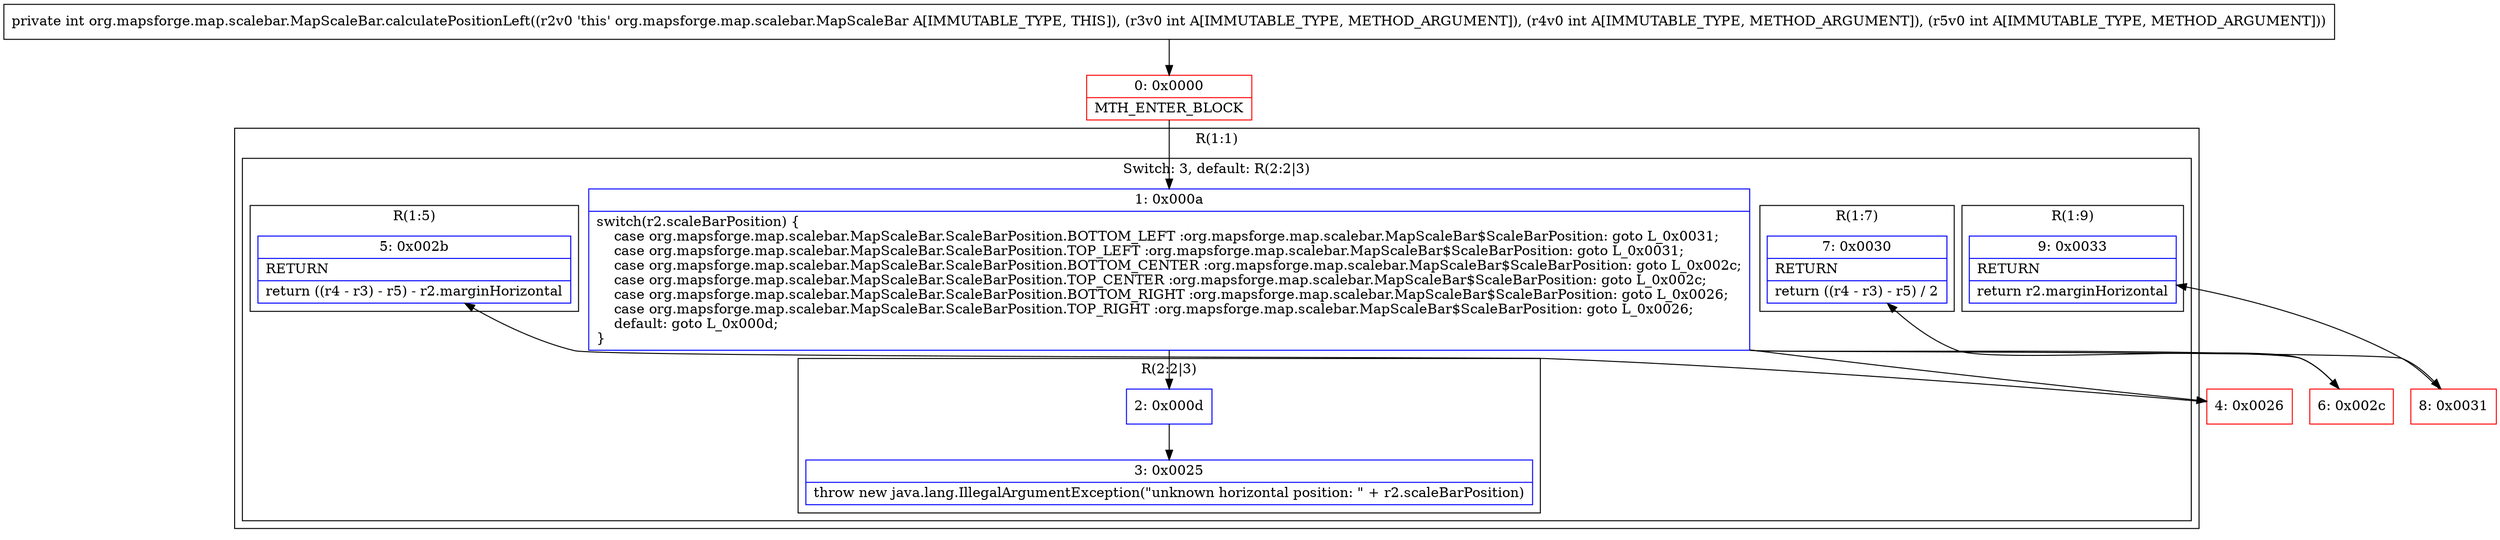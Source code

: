 digraph "CFG fororg.mapsforge.map.scalebar.MapScaleBar.calculatePositionLeft(III)I" {
subgraph cluster_Region_544497177 {
label = "R(1:1)";
node [shape=record,color=blue];
subgraph cluster_SwitchRegion_897663636 {
label = "Switch: 3, default: R(2:2|3)";
node [shape=record,color=blue];
Node_1 [shape=record,label="{1\:\ 0x000a|switch(r2.scaleBarPosition) \{\l    case org.mapsforge.map.scalebar.MapScaleBar.ScaleBarPosition.BOTTOM_LEFT :org.mapsforge.map.scalebar.MapScaleBar$ScaleBarPosition: goto L_0x0031;\l    case org.mapsforge.map.scalebar.MapScaleBar.ScaleBarPosition.TOP_LEFT :org.mapsforge.map.scalebar.MapScaleBar$ScaleBarPosition: goto L_0x0031;\l    case org.mapsforge.map.scalebar.MapScaleBar.ScaleBarPosition.BOTTOM_CENTER :org.mapsforge.map.scalebar.MapScaleBar$ScaleBarPosition: goto L_0x002c;\l    case org.mapsforge.map.scalebar.MapScaleBar.ScaleBarPosition.TOP_CENTER :org.mapsforge.map.scalebar.MapScaleBar$ScaleBarPosition: goto L_0x002c;\l    case org.mapsforge.map.scalebar.MapScaleBar.ScaleBarPosition.BOTTOM_RIGHT :org.mapsforge.map.scalebar.MapScaleBar$ScaleBarPosition: goto L_0x0026;\l    case org.mapsforge.map.scalebar.MapScaleBar.ScaleBarPosition.TOP_RIGHT :org.mapsforge.map.scalebar.MapScaleBar$ScaleBarPosition: goto L_0x0026;\l    default: goto L_0x000d;\l\}\l}"];
subgraph cluster_Region_2078103346 {
label = "R(1:9)";
node [shape=record,color=blue];
Node_9 [shape=record,label="{9\:\ 0x0033|RETURN\l|return r2.marginHorizontal\l}"];
}
subgraph cluster_Region_728289843 {
label = "R(1:7)";
node [shape=record,color=blue];
Node_7 [shape=record,label="{7\:\ 0x0030|RETURN\l|return ((r4 \- r3) \- r5) \/ 2\l}"];
}
subgraph cluster_Region_703518161 {
label = "R(1:5)";
node [shape=record,color=blue];
Node_5 [shape=record,label="{5\:\ 0x002b|RETURN\l|return ((r4 \- r3) \- r5) \- r2.marginHorizontal\l}"];
}
subgraph cluster_Region_373602202 {
label = "R(2:2|3)";
node [shape=record,color=blue];
Node_2 [shape=record,label="{2\:\ 0x000d}"];
Node_3 [shape=record,label="{3\:\ 0x0025|throw new java.lang.IllegalArgumentException(\"unknown horizontal position: \" + r2.scaleBarPosition)\l}"];
}
}
}
Node_0 [shape=record,color=red,label="{0\:\ 0x0000|MTH_ENTER_BLOCK\l}"];
Node_4 [shape=record,color=red,label="{4\:\ 0x0026}"];
Node_6 [shape=record,color=red,label="{6\:\ 0x002c}"];
Node_8 [shape=record,color=red,label="{8\:\ 0x0031}"];
MethodNode[shape=record,label="{private int org.mapsforge.map.scalebar.MapScaleBar.calculatePositionLeft((r2v0 'this' org.mapsforge.map.scalebar.MapScaleBar A[IMMUTABLE_TYPE, THIS]), (r3v0 int A[IMMUTABLE_TYPE, METHOD_ARGUMENT]), (r4v0 int A[IMMUTABLE_TYPE, METHOD_ARGUMENT]), (r5v0 int A[IMMUTABLE_TYPE, METHOD_ARGUMENT])) }"];
MethodNode -> Node_0;
Node_1 -> Node_2;
Node_1 -> Node_4;
Node_1 -> Node_6;
Node_1 -> Node_8;
Node_2 -> Node_3;
Node_0 -> Node_1;
Node_4 -> Node_5;
Node_6 -> Node_7;
Node_8 -> Node_9;
}

